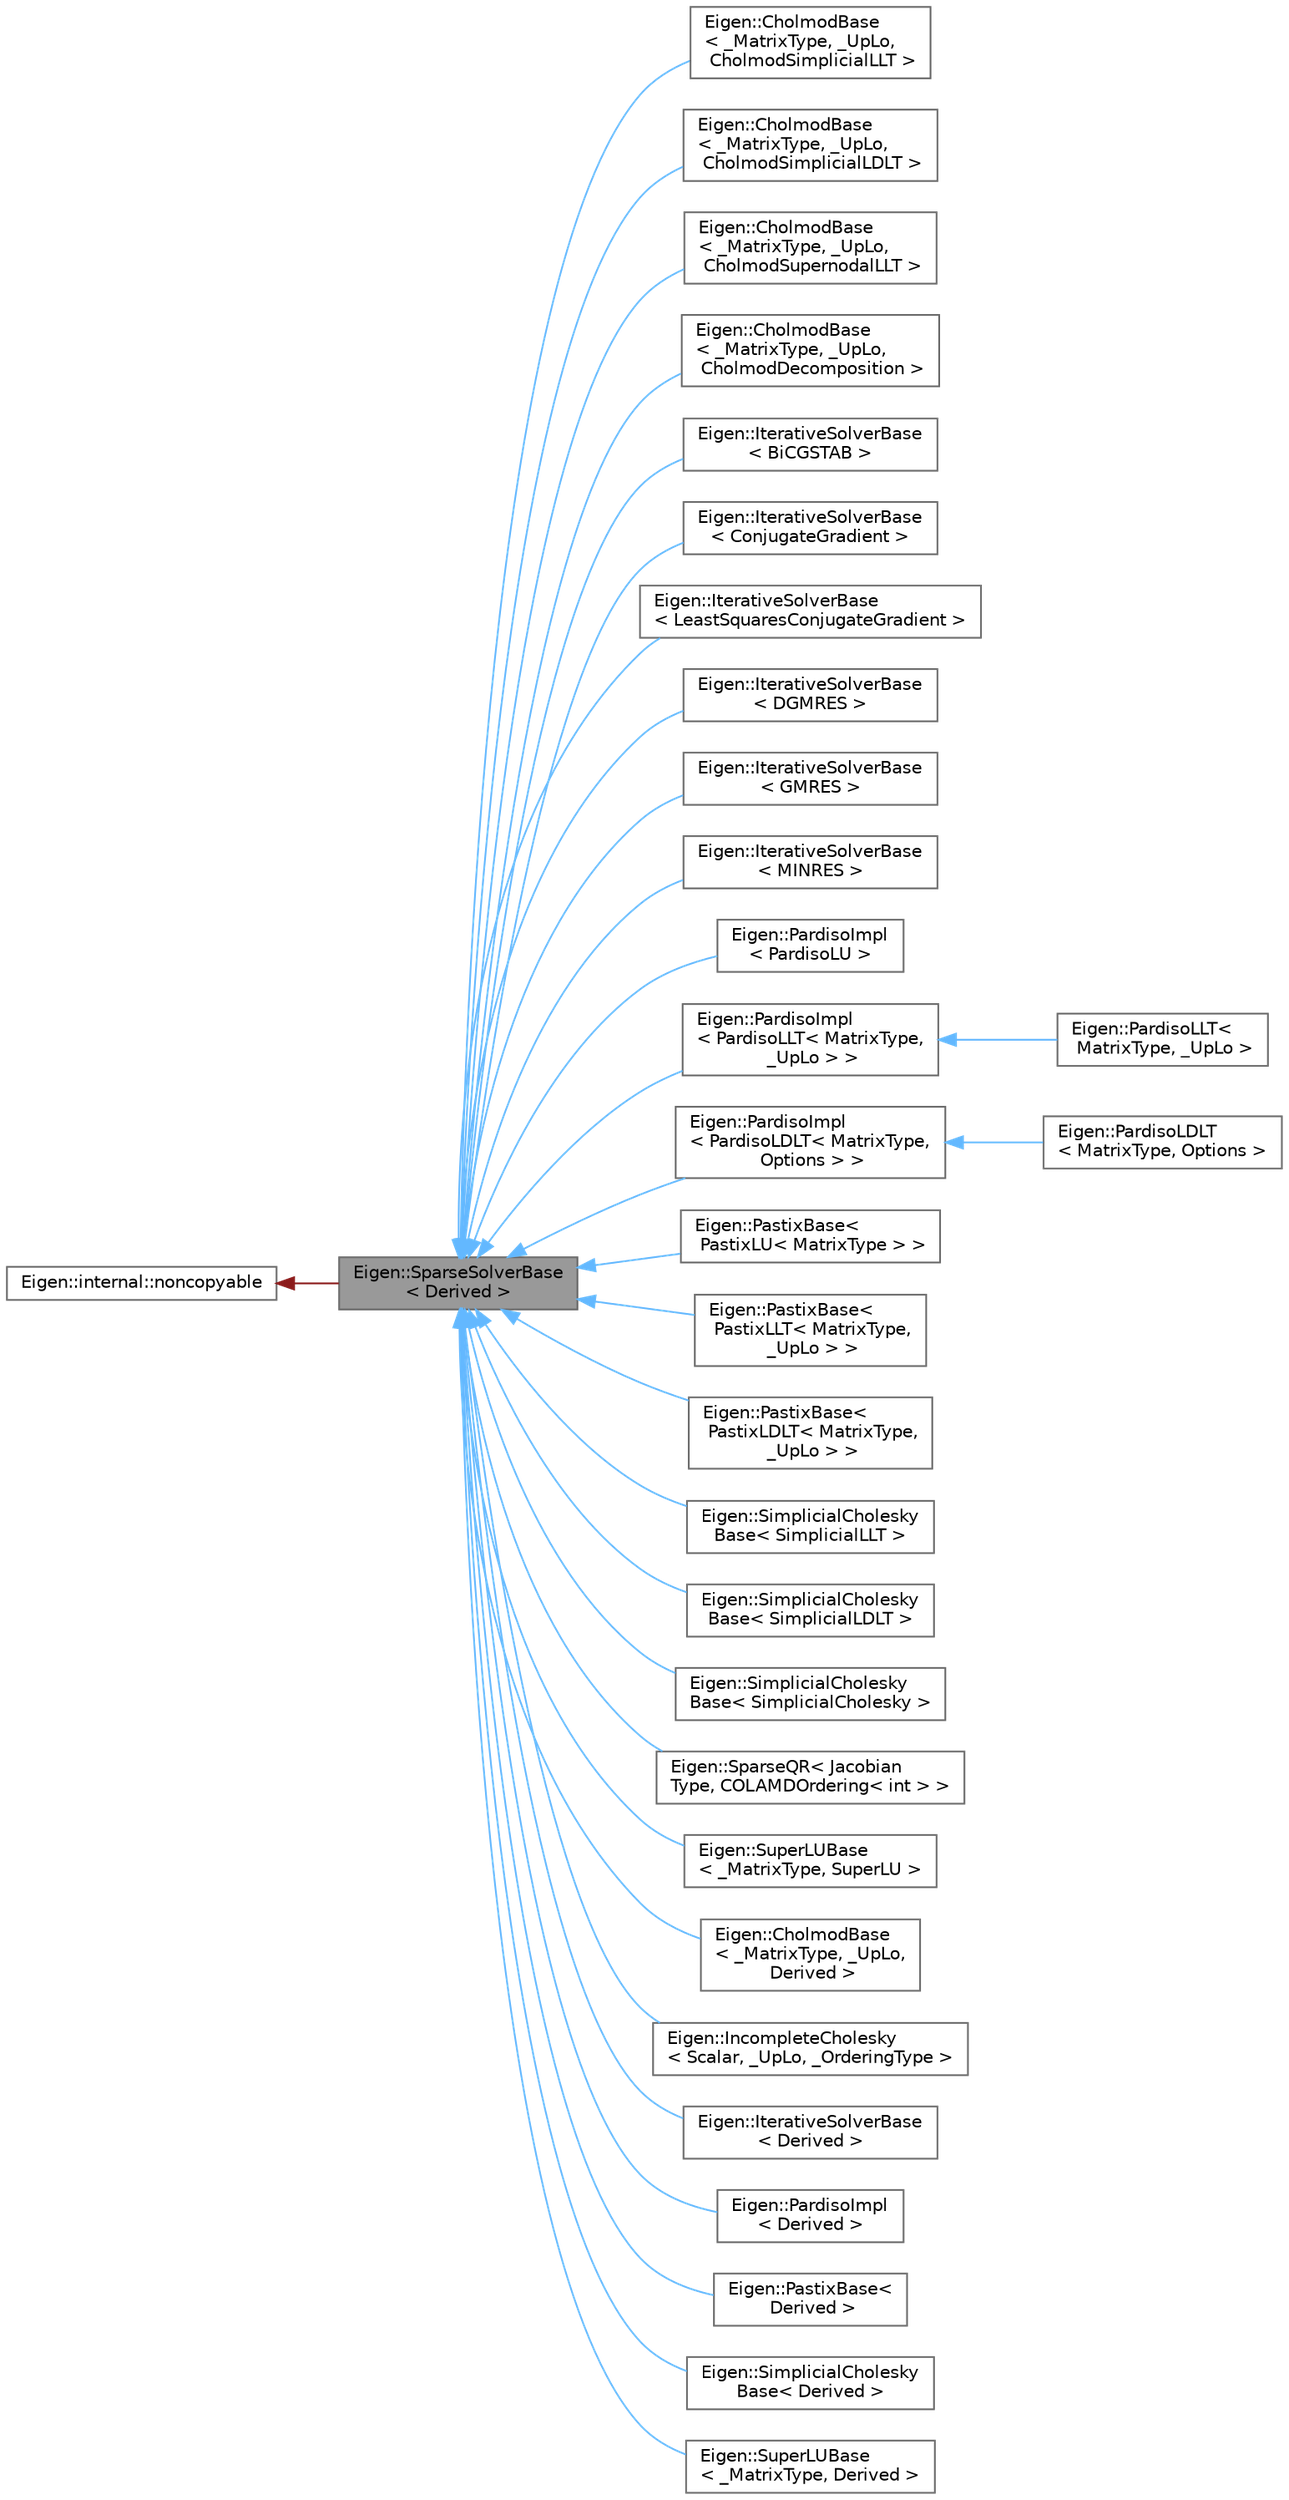 digraph "Eigen::SparseSolverBase&lt; Derived &gt;"
{
 // LATEX_PDF_SIZE
  bgcolor="transparent";
  edge [fontname=Helvetica,fontsize=10,labelfontname=Helvetica,labelfontsize=10];
  node [fontname=Helvetica,fontsize=10,shape=box,height=0.2,width=0.4];
  rankdir="LR";
  Node1 [id="Node000001",label="Eigen::SparseSolverBase\l\< Derived \>",height=0.2,width=0.4,color="gray40", fillcolor="grey60", style="filled", fontcolor="black",tooltip="A base class for sparse solvers"];
  Node2 -> Node1 [id="edge32_Node000001_Node000002",dir="back",color="firebrick4",style="solid",tooltip=" "];
  Node2 [id="Node000002",label="Eigen::internal::noncopyable",height=0.2,width=0.4,color="gray40", fillcolor="white", style="filled",URL="$class_eigen_1_1internal_1_1noncopyable.html",tooltip=" "];
  Node1 -> Node3 [id="edge33_Node000001_Node000003",dir="back",color="steelblue1",style="solid",tooltip=" "];
  Node3 [id="Node000003",label="Eigen::CholmodBase\l\< _MatrixType, _UpLo,\l CholmodSimplicialLLT \>",height=0.2,width=0.4,color="gray40", fillcolor="white", style="filled",URL="$class_eigen_1_1_cholmod_base.html",tooltip=" "];
  Node1 -> Node4 [id="edge34_Node000001_Node000004",dir="back",color="steelblue1",style="solid",tooltip=" "];
  Node4 [id="Node000004",label="Eigen::CholmodBase\l\< _MatrixType, _UpLo,\l CholmodSimplicialLDLT \>",height=0.2,width=0.4,color="gray40", fillcolor="white", style="filled",URL="$class_eigen_1_1_cholmod_base.html",tooltip=" "];
  Node1 -> Node5 [id="edge35_Node000001_Node000005",dir="back",color="steelblue1",style="solid",tooltip=" "];
  Node5 [id="Node000005",label="Eigen::CholmodBase\l\< _MatrixType, _UpLo,\l CholmodSupernodalLLT \>",height=0.2,width=0.4,color="gray40", fillcolor="white", style="filled",URL="$class_eigen_1_1_cholmod_base.html",tooltip=" "];
  Node1 -> Node6 [id="edge36_Node000001_Node000006",dir="back",color="steelblue1",style="solid",tooltip=" "];
  Node6 [id="Node000006",label="Eigen::CholmodBase\l\< _MatrixType, _UpLo,\l CholmodDecomposition \>",height=0.2,width=0.4,color="gray40", fillcolor="white", style="filled",URL="$class_eigen_1_1_cholmod_base.html",tooltip=" "];
  Node1 -> Node7 [id="edge37_Node000001_Node000007",dir="back",color="steelblue1",style="solid",tooltip=" "];
  Node7 [id="Node000007",label="Eigen::IterativeSolverBase\l\< BiCGSTAB \>",height=0.2,width=0.4,color="gray40", fillcolor="white", style="filled",URL="$class_eigen_1_1_iterative_solver_base.html",tooltip=" "];
  Node1 -> Node8 [id="edge38_Node000001_Node000008",dir="back",color="steelblue1",style="solid",tooltip=" "];
  Node8 [id="Node000008",label="Eigen::IterativeSolverBase\l\< ConjugateGradient \>",height=0.2,width=0.4,color="gray40", fillcolor="white", style="filled",URL="$class_eigen_1_1_iterative_solver_base.html",tooltip=" "];
  Node1 -> Node9 [id="edge39_Node000001_Node000009",dir="back",color="steelblue1",style="solid",tooltip=" "];
  Node9 [id="Node000009",label="Eigen::IterativeSolverBase\l\< LeastSquaresConjugateGradient \>",height=0.2,width=0.4,color="gray40", fillcolor="white", style="filled",URL="$class_eigen_1_1_iterative_solver_base.html",tooltip=" "];
  Node1 -> Node10 [id="edge40_Node000001_Node000010",dir="back",color="steelblue1",style="solid",tooltip=" "];
  Node10 [id="Node000010",label="Eigen::IterativeSolverBase\l\< DGMRES \>",height=0.2,width=0.4,color="gray40", fillcolor="white", style="filled",URL="$class_eigen_1_1_iterative_solver_base.html",tooltip=" "];
  Node1 -> Node11 [id="edge41_Node000001_Node000011",dir="back",color="steelblue1",style="solid",tooltip=" "];
  Node11 [id="Node000011",label="Eigen::IterativeSolverBase\l\< GMRES \>",height=0.2,width=0.4,color="gray40", fillcolor="white", style="filled",URL="$class_eigen_1_1_iterative_solver_base.html",tooltip=" "];
  Node1 -> Node12 [id="edge42_Node000001_Node000012",dir="back",color="steelblue1",style="solid",tooltip=" "];
  Node12 [id="Node000012",label="Eigen::IterativeSolverBase\l\< MINRES \>",height=0.2,width=0.4,color="gray40", fillcolor="white", style="filled",URL="$class_eigen_1_1_iterative_solver_base.html",tooltip=" "];
  Node1 -> Node13 [id="edge43_Node000001_Node000013",dir="back",color="steelblue1",style="solid",tooltip=" "];
  Node13 [id="Node000013",label="Eigen::PardisoImpl\l\< PardisoLU \>",height=0.2,width=0.4,color="gray40", fillcolor="white", style="filled",URL="$class_eigen_1_1_pardiso_impl.html",tooltip=" "];
  Node1 -> Node14 [id="edge44_Node000001_Node000014",dir="back",color="steelblue1",style="solid",tooltip=" "];
  Node14 [id="Node000014",label="Eigen::PardisoImpl\l\< PardisoLLT\< MatrixType,\l _UpLo \> \>",height=0.2,width=0.4,color="gray40", fillcolor="white", style="filled",URL="$class_eigen_1_1_pardiso_impl.html",tooltip=" "];
  Node14 -> Node15 [id="edge45_Node000014_Node000015",dir="back",color="steelblue1",style="solid",tooltip=" "];
  Node15 [id="Node000015",label="Eigen::PardisoLLT\<\l MatrixType, _UpLo \>",height=0.2,width=0.4,color="gray40", fillcolor="white", style="filled",URL="$class_eigen_1_1_pardiso_l_l_t.html",tooltip="A sparse direct Cholesky (LLT) factorization and solver based on the PARDISO library"];
  Node1 -> Node16 [id="edge46_Node000001_Node000016",dir="back",color="steelblue1",style="solid",tooltip=" "];
  Node16 [id="Node000016",label="Eigen::PardisoImpl\l\< PardisoLDLT\< MatrixType,\l Options \> \>",height=0.2,width=0.4,color="gray40", fillcolor="white", style="filled",URL="$class_eigen_1_1_pardiso_impl.html",tooltip=" "];
  Node16 -> Node17 [id="edge47_Node000016_Node000017",dir="back",color="steelblue1",style="solid",tooltip=" "];
  Node17 [id="Node000017",label="Eigen::PardisoLDLT\l\< MatrixType, Options \>",height=0.2,width=0.4,color="gray40", fillcolor="white", style="filled",URL="$class_eigen_1_1_pardiso_l_d_l_t.html",tooltip="A sparse direct Cholesky (LDLT) factorization and solver based on the PARDISO library"];
  Node1 -> Node18 [id="edge48_Node000001_Node000018",dir="back",color="steelblue1",style="solid",tooltip=" "];
  Node18 [id="Node000018",label="Eigen::PastixBase\<\l PastixLU\< MatrixType \> \>",height=0.2,width=0.4,color="gray40", fillcolor="white", style="filled",URL="$class_eigen_1_1_pastix_base.html",tooltip=" "];
  Node1 -> Node19 [id="edge49_Node000001_Node000019",dir="back",color="steelblue1",style="solid",tooltip=" "];
  Node19 [id="Node000019",label="Eigen::PastixBase\<\l PastixLLT\< MatrixType,\l _UpLo \> \>",height=0.2,width=0.4,color="gray40", fillcolor="white", style="filled",URL="$class_eigen_1_1_pastix_base.html",tooltip=" "];
  Node1 -> Node20 [id="edge50_Node000001_Node000020",dir="back",color="steelblue1",style="solid",tooltip=" "];
  Node20 [id="Node000020",label="Eigen::PastixBase\<\l PastixLDLT\< MatrixType,\l _UpLo \> \>",height=0.2,width=0.4,color="gray40", fillcolor="white", style="filled",URL="$class_eigen_1_1_pastix_base.html",tooltip=" "];
  Node1 -> Node21 [id="edge51_Node000001_Node000021",dir="back",color="steelblue1",style="solid",tooltip=" "];
  Node21 [id="Node000021",label="Eigen::SimplicialCholesky\lBase\< SimplicialLLT \>",height=0.2,width=0.4,color="gray40", fillcolor="white", style="filled",URL="$class_eigen_1_1_simplicial_cholesky_base.html",tooltip=" "];
  Node1 -> Node22 [id="edge52_Node000001_Node000022",dir="back",color="steelblue1",style="solid",tooltip=" "];
  Node22 [id="Node000022",label="Eigen::SimplicialCholesky\lBase\< SimplicialLDLT \>",height=0.2,width=0.4,color="gray40", fillcolor="white", style="filled",URL="$class_eigen_1_1_simplicial_cholesky_base.html",tooltip=" "];
  Node1 -> Node23 [id="edge53_Node000001_Node000023",dir="back",color="steelblue1",style="solid",tooltip=" "];
  Node23 [id="Node000023",label="Eigen::SimplicialCholesky\lBase\< SimplicialCholesky \>",height=0.2,width=0.4,color="gray40", fillcolor="white", style="filled",URL="$class_eigen_1_1_simplicial_cholesky_base.html",tooltip=" "];
  Node1 -> Node24 [id="edge54_Node000001_Node000024",dir="back",color="steelblue1",style="solid",tooltip=" "];
  Node24 [id="Node000024",label="Eigen::SparseQR\< Jacobian\lType, COLAMDOrdering\< int \> \>",height=0.2,width=0.4,color="gray40", fillcolor="white", style="filled",URL="$class_eigen_1_1_sparse_q_r.html",tooltip=" "];
  Node1 -> Node25 [id="edge55_Node000001_Node000025",dir="back",color="steelblue1",style="solid",tooltip=" "];
  Node25 [id="Node000025",label="Eigen::SuperLUBase\l\< _MatrixType, SuperLU \>",height=0.2,width=0.4,color="gray40", fillcolor="white", style="filled",URL="$class_eigen_1_1_super_l_u_base.html",tooltip=" "];
  Node1 -> Node26 [id="edge56_Node000001_Node000026",dir="back",color="steelblue1",style="solid",tooltip=" "];
  Node26 [id="Node000026",label="Eigen::CholmodBase\l\< _MatrixType, _UpLo,\l Derived \>",height=0.2,width=0.4,color="gray40", fillcolor="white", style="filled",URL="$class_eigen_1_1_cholmod_base.html",tooltip="The base class for the direct Cholesky factorization of Cholmod"];
  Node1 -> Node27 [id="edge57_Node000001_Node000027",dir="back",color="steelblue1",style="solid",tooltip=" "];
  Node27 [id="Node000027",label="Eigen::IncompleteCholesky\l\< Scalar, _UpLo, _OrderingType \>",height=0.2,width=0.4,color="gray40", fillcolor="white", style="filled",URL="$class_eigen_1_1_incomplete_cholesky.html",tooltip="Modified Incomplete Cholesky with dual threshold"];
  Node1 -> Node28 [id="edge58_Node000001_Node000028",dir="back",color="steelblue1",style="solid",tooltip=" "];
  Node28 [id="Node000028",label="Eigen::IterativeSolverBase\l\< Derived \>",height=0.2,width=0.4,color="gray40", fillcolor="white", style="filled",URL="$class_eigen_1_1_iterative_solver_base.html",tooltip="Base class for linear iterative solvers"];
  Node1 -> Node29 [id="edge59_Node000001_Node000029",dir="back",color="steelblue1",style="solid",tooltip=" "];
  Node29 [id="Node000029",label="Eigen::PardisoImpl\l\< Derived \>",height=0.2,width=0.4,color="gray40", fillcolor="white", style="filled",URL="$class_eigen_1_1_pardiso_impl.html",tooltip=" "];
  Node1 -> Node30 [id="edge60_Node000001_Node000030",dir="back",color="steelblue1",style="solid",tooltip=" "];
  Node30 [id="Node000030",label="Eigen::PastixBase\<\l Derived \>",height=0.2,width=0.4,color="gray40", fillcolor="white", style="filled",URL="$class_eigen_1_1_pastix_base.html",tooltip=" "];
  Node1 -> Node31 [id="edge61_Node000001_Node000031",dir="back",color="steelblue1",style="solid",tooltip=" "];
  Node31 [id="Node000031",label="Eigen::SimplicialCholesky\lBase\< Derived \>",height=0.2,width=0.4,color="gray40", fillcolor="white", style="filled",URL="$class_eigen_1_1_simplicial_cholesky_base.html",tooltip="A base class for direct sparse Cholesky factorizations"];
  Node1 -> Node32 [id="edge62_Node000001_Node000032",dir="back",color="steelblue1",style="solid",tooltip=" "];
  Node32 [id="Node000032",label="Eigen::SuperLUBase\l\< _MatrixType, Derived \>",height=0.2,width=0.4,color="gray40", fillcolor="white", style="filled",URL="$class_eigen_1_1_super_l_u_base.html",tooltip="The base class for the direct and incomplete LU factorization of SuperLU"];
}
